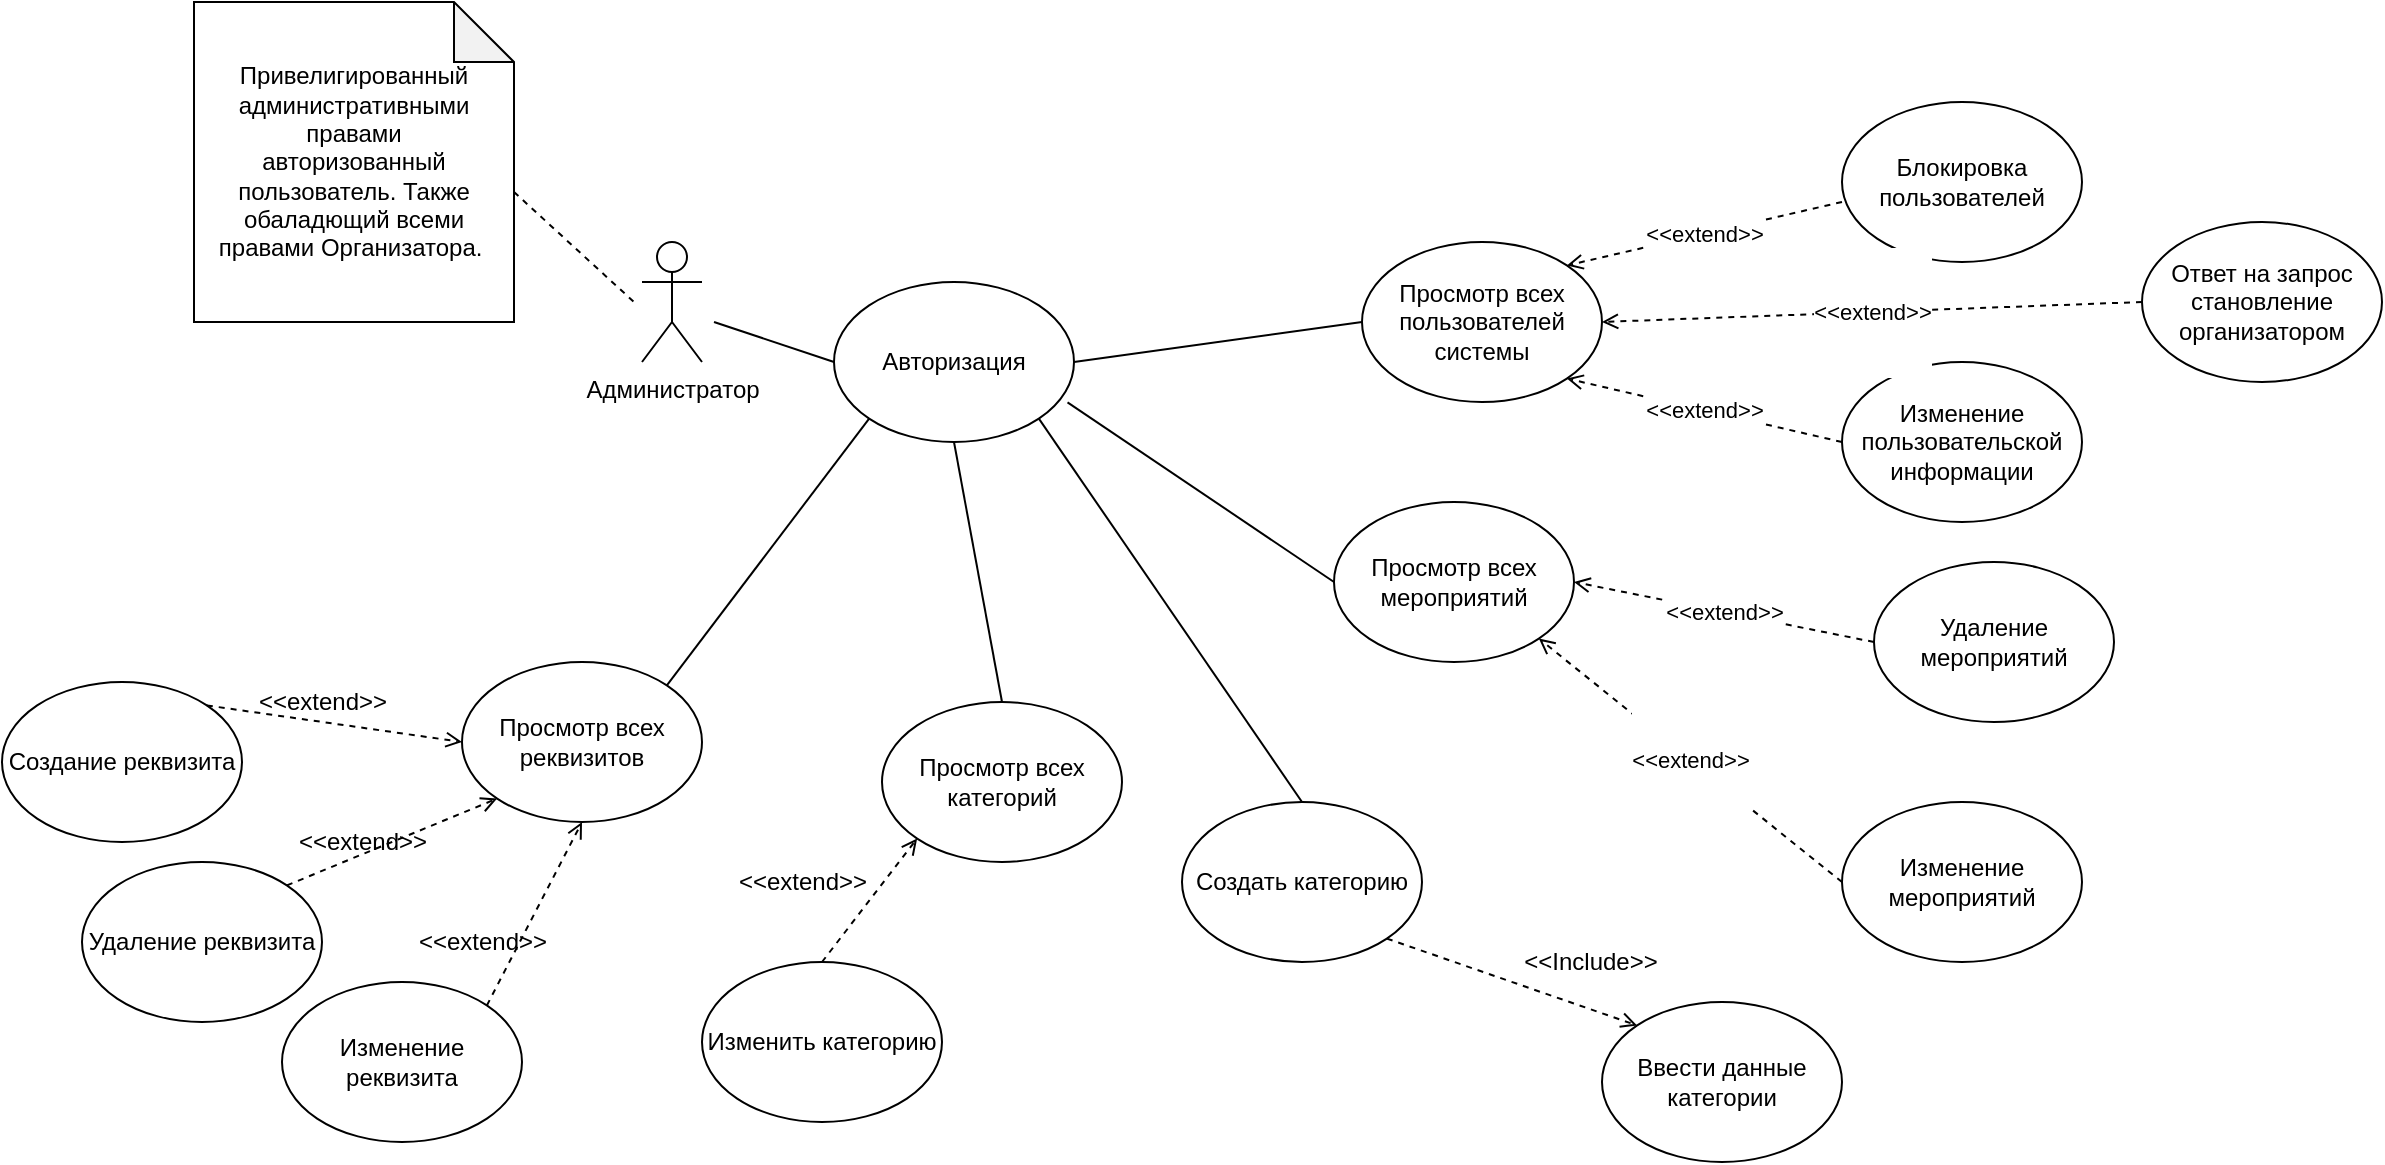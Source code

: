 <mxfile version="16.5.1" type="device"><diagram id="DhA1WRztJYwFJPUeFuZ9" name="Страница 1"><mxGraphModel dx="2307" dy="1442" grid="1" gridSize="10" guides="1" tooltips="1" connect="1" arrows="1" fold="1" page="1" pageScale="1" pageWidth="827" pageHeight="1169" math="0" shadow="0"><root><mxCell id="0"/><mxCell id="1" parent="0"/><mxCell id="yzEr7uHE7Dv5dXW_3EsN-5" value="Администратор&lt;br&gt;" style="shape=umlActor;verticalLabelPosition=bottom;verticalAlign=top;html=1;outlineConnect=0;" parent="1" vertex="1"><mxGeometry x="784" y="640" width="30" height="60" as="geometry"/></mxCell><mxCell id="yzEr7uHE7Dv5dXW_3EsN-54" style="edgeStyle=none;rounded=0;orthogonalLoop=1;jettySize=auto;html=1;exitX=0;exitY=0.5;exitDx=0;exitDy=0;endArrow=none;endFill=0;entryX=1;entryY=0.5;entryDx=0;entryDy=0;" parent="1" source="yzEr7uHE7Dv5dXW_3EsN-32" target="xz-Zv-bSY5cq7e8neL6V-1" edge="1"><mxGeometry relative="1" as="geometry"><mxPoint x="994" y="710" as="targetPoint"/></mxGeometry></mxCell><mxCell id="yzEr7uHE7Dv5dXW_3EsN-32" value="Просмотр всех пользователей системы" style="ellipse;whiteSpace=wrap;html=1;" parent="1" vertex="1"><mxGeometry x="1144" y="640" width="120" height="80" as="geometry"/></mxCell><mxCell id="yzEr7uHE7Dv5dXW_3EsN-48" value="&#10;&#10;&lt;span style=&quot;color: rgb(0, 0, 0); font-family: helvetica; font-size: 11px; font-style: normal; font-weight: 400; letter-spacing: normal; text-align: center; text-indent: 0px; text-transform: none; word-spacing: 0px; background-color: rgb(255, 255, 255); display: inline; float: none;&quot;&gt;&amp;lt;&amp;lt;extend&amp;gt;&amp;gt;&lt;/span&gt;&#10;&#10;" style="edgeStyle=none;rounded=0;orthogonalLoop=1;jettySize=auto;html=1;exitX=0;exitY=0.5;exitDx=0;exitDy=0;entryX=1;entryY=0;entryDx=0;entryDy=0;dashed=1;endArrow=open;endFill=0;" parent="1" target="yzEr7uHE7Dv5dXW_3EsN-32" edge="1"><mxGeometry relative="1" as="geometry"><mxPoint x="1384" y="620" as="sourcePoint"/></mxGeometry></mxCell><mxCell id="yzEr7uHE7Dv5dXW_3EsN-33" value="Блокировка пользователей" style="ellipse;whiteSpace=wrap;html=1;" parent="1" vertex="1"><mxGeometry x="1384" y="570" width="120" height="80" as="geometry"/></mxCell><mxCell id="yzEr7uHE7Dv5dXW_3EsN-50" value="&#10;&#10;&lt;span style=&quot;color: rgb(0, 0, 0); font-family: helvetica; font-size: 11px; font-style: normal; font-weight: 400; letter-spacing: normal; text-align: center; text-indent: 0px; text-transform: none; word-spacing: 0px; background-color: rgb(255, 255, 255); display: inline; float: none;&quot;&gt;&amp;lt;&amp;lt;extend&amp;gt;&amp;gt;&lt;/span&gt;&#10;&#10;" style="edgeStyle=none;rounded=0;orthogonalLoop=1;jettySize=auto;html=1;exitX=0;exitY=0.5;exitDx=0;exitDy=0;entryX=1;entryY=0.5;entryDx=0;entryDy=0;dashed=1;endArrow=open;endFill=0;" parent="1" source="yzEr7uHE7Dv5dXW_3EsN-34" target="yzEr7uHE7Dv5dXW_3EsN-35" edge="1"><mxGeometry relative="1" as="geometry"/></mxCell><mxCell id="yzEr7uHE7Dv5dXW_3EsN-34" value="Удаление мероприятий" style="ellipse;whiteSpace=wrap;html=1;" parent="1" vertex="1"><mxGeometry x="1400" y="800" width="120" height="80" as="geometry"/></mxCell><mxCell id="yzEr7uHE7Dv5dXW_3EsN-55" style="edgeStyle=none;rounded=0;orthogonalLoop=1;jettySize=auto;html=1;exitX=0;exitY=0.5;exitDx=0;exitDy=0;endArrow=none;endFill=0;entryX=0.973;entryY=0.752;entryDx=0;entryDy=0;entryPerimeter=0;" parent="1" source="yzEr7uHE7Dv5dXW_3EsN-35" target="xz-Zv-bSY5cq7e8neL6V-1" edge="1"><mxGeometry relative="1" as="geometry"><mxPoint x="994" y="780" as="targetPoint"/></mxGeometry></mxCell><mxCell id="yzEr7uHE7Dv5dXW_3EsN-35" value="Просмотр всех мероприятий" style="ellipse;whiteSpace=wrap;html=1;" parent="1" vertex="1"><mxGeometry x="1130" y="770" width="120" height="80" as="geometry"/></mxCell><mxCell id="yzEr7uHE7Dv5dXW_3EsN-51" value="&#10;&#10;&lt;span style=&quot;color: rgb(0, 0, 0); font-family: helvetica; font-size: 11px; font-style: normal; font-weight: 400; letter-spacing: normal; text-align: center; text-indent: 0px; text-transform: none; word-spacing: 0px; background-color: rgb(255, 255, 255); display: inline; float: none;&quot;&gt;&amp;lt;&amp;lt;extend&amp;gt;&amp;gt;&lt;/span&gt;&#10;&#10;" style="edgeStyle=none;rounded=0;orthogonalLoop=1;jettySize=auto;html=1;exitX=0;exitY=0.5;exitDx=0;exitDy=0;entryX=1;entryY=1;entryDx=0;entryDy=0;dashed=1;endArrow=open;endFill=0;" parent="1" source="yzEr7uHE7Dv5dXW_3EsN-36" target="yzEr7uHE7Dv5dXW_3EsN-35" edge="1"><mxGeometry relative="1" as="geometry"/></mxCell><mxCell id="yzEr7uHE7Dv5dXW_3EsN-36" value="Изменение мероприятий" style="ellipse;whiteSpace=wrap;html=1;" parent="1" vertex="1"><mxGeometry x="1384" y="920" width="120" height="80" as="geometry"/></mxCell><mxCell id="yzEr7uHE7Dv5dXW_3EsN-49" value="&#10;&#10;&lt;span style=&quot;color: rgb(0, 0, 0); font-family: helvetica; font-size: 11px; font-style: normal; font-weight: 400; letter-spacing: normal; text-align: center; text-indent: 0px; text-transform: none; word-spacing: 0px; background-color: rgb(255, 255, 255); display: inline; float: none;&quot;&gt;&amp;lt;&amp;lt;extend&amp;gt;&amp;gt;&lt;/span&gt;&#10;&#10;" style="edgeStyle=none;rounded=0;orthogonalLoop=1;jettySize=auto;html=1;exitX=0;exitY=0.5;exitDx=0;exitDy=0;entryX=1;entryY=1;entryDx=0;entryDy=0;dashed=1;endArrow=open;endFill=0;" parent="1" source="yzEr7uHE7Dv5dXW_3EsN-37" target="yzEr7uHE7Dv5dXW_3EsN-32" edge="1"><mxGeometry relative="1" as="geometry"/></mxCell><mxCell id="yzEr7uHE7Dv5dXW_3EsN-37" value="Изменение&lt;br&gt;пользовательской&lt;br&gt;информации" style="ellipse;whiteSpace=wrap;html=1;" parent="1" vertex="1"><mxGeometry x="1384" y="700" width="120" height="80" as="geometry"/></mxCell><mxCell id="yzEr7uHE7Dv5dXW_3EsN-67" style="edgeStyle=none;rounded=0;orthogonalLoop=1;jettySize=auto;html=1;exitX=0;exitY=0;exitDx=160;exitDy=95;exitPerimeter=0;dashed=1;endArrow=none;endFill=0;" parent="1" source="yzEr7uHE7Dv5dXW_3EsN-62" edge="1"><mxGeometry relative="1" as="geometry"><mxPoint x="780" y="670" as="targetPoint"/></mxGeometry></mxCell><mxCell id="yzEr7uHE7Dv5dXW_3EsN-62" value="Привелигированный административными правами&lt;br&gt;авторизованный пользователь. Также обаладющий всеми правами Организатора.&amp;nbsp;" style="shape=note;whiteSpace=wrap;html=1;backgroundOutline=1;darkOpacity=0.05;" parent="1" vertex="1"><mxGeometry x="560" y="520" width="160" height="160" as="geometry"/></mxCell><mxCell id="8zyFYtJ7-peoo80VrIr7-6" value="Просмотр всех категорий" style="ellipse;whiteSpace=wrap;html=1;" parent="1" vertex="1"><mxGeometry x="904" y="870" width="120" height="80" as="geometry"/></mxCell><mxCell id="8zyFYtJ7-peoo80VrIr7-12" style="edgeStyle=none;rounded=0;orthogonalLoop=1;jettySize=auto;html=1;exitX=0.5;exitY=0;exitDx=0;exitDy=0;entryX=0;entryY=1;entryDx=0;entryDy=0;dashed=1;endArrow=open;endFill=0;" parent="1" source="8zyFYtJ7-peoo80VrIr7-7" target="8zyFYtJ7-peoo80VrIr7-6" edge="1"><mxGeometry relative="1" as="geometry"/></mxCell><mxCell id="8zyFYtJ7-peoo80VrIr7-7" value="Изменить категорию" style="ellipse;whiteSpace=wrap;html=1;" parent="1" vertex="1"><mxGeometry x="814" y="1000" width="120" height="80" as="geometry"/></mxCell><mxCell id="8zyFYtJ7-peoo80VrIr7-14" style="edgeStyle=none;rounded=0;orthogonalLoop=1;jettySize=auto;html=1;exitX=1;exitY=1;exitDx=0;exitDy=0;entryX=0;entryY=0;entryDx=0;entryDy=0;dashed=1;endArrow=open;endFill=0;" parent="1" source="8zyFYtJ7-peoo80VrIr7-8" target="8zyFYtJ7-peoo80VrIr7-9" edge="1"><mxGeometry relative="1" as="geometry"/></mxCell><mxCell id="8zyFYtJ7-peoo80VrIr7-8" value="Создать категорию" style="ellipse;whiteSpace=wrap;html=1;" parent="1" vertex="1"><mxGeometry x="1054" y="920" width="120" height="80" as="geometry"/></mxCell><mxCell id="8zyFYtJ7-peoo80VrIr7-9" value="Ввести данные категории" style="ellipse;whiteSpace=wrap;html=1;" parent="1" vertex="1"><mxGeometry x="1264" y="1020" width="120" height="80" as="geometry"/></mxCell><mxCell id="8zyFYtJ7-peoo80VrIr7-10" style="edgeStyle=none;rounded=0;orthogonalLoop=1;jettySize=auto;html=1;exitX=0.5;exitY=0;exitDx=0;exitDy=0;endArrow=none;endFill=0;entryX=0.5;entryY=1;entryDx=0;entryDy=0;" parent="1" source="8zyFYtJ7-peoo80VrIr7-6" target="xz-Zv-bSY5cq7e8neL6V-1" edge="1"><mxGeometry relative="1" as="geometry"><mxPoint x="954" y="770" as="targetPoint"/><mxPoint x="1154" y="890" as="sourcePoint"/></mxGeometry></mxCell><mxCell id="8zyFYtJ7-peoo80VrIr7-11" style="edgeStyle=none;rounded=0;orthogonalLoop=1;jettySize=auto;html=1;exitX=0.5;exitY=0;exitDx=0;exitDy=0;endArrow=none;endFill=0;entryX=1;entryY=1;entryDx=0;entryDy=0;" parent="1" source="8zyFYtJ7-peoo80VrIr7-8" target="xz-Zv-bSY5cq7e8neL6V-1" edge="1"><mxGeometry relative="1" as="geometry"><mxPoint x="964" y="770" as="targetPoint"/><mxPoint x="974" y="880" as="sourcePoint"/></mxGeometry></mxCell><mxCell id="8zyFYtJ7-peoo80VrIr7-13" value="&amp;lt;&amp;lt;extend&amp;gt;&amp;gt;" style="text;html=1;align=center;verticalAlign=middle;resizable=0;points=[];autosize=1;strokeColor=none;fillColor=none;" parent="1" vertex="1"><mxGeometry x="824" y="950" width="80" height="20" as="geometry"/></mxCell><mxCell id="8zyFYtJ7-peoo80VrIr7-15" value="&amp;lt;&amp;lt;Include&amp;gt;&amp;gt;" style="text;html=1;align=center;verticalAlign=middle;resizable=0;points=[];autosize=1;strokeColor=none;fillColor=none;" parent="1" vertex="1"><mxGeometry x="1218" y="990" width="80" height="20" as="geometry"/></mxCell><mxCell id="unitZicX8_-CSbb3zrH4-26" value="Просмотр всех реквизитов" style="ellipse;whiteSpace=wrap;html=1;" parent="1" vertex="1"><mxGeometry x="694" y="850" width="120" height="80" as="geometry"/></mxCell><mxCell id="unitZicX8_-CSbb3zrH4-28" style="edgeStyle=none;rounded=0;orthogonalLoop=1;jettySize=auto;html=1;exitX=1;exitY=0;exitDx=0;exitDy=0;endArrow=none;endFill=0;entryX=0;entryY=1;entryDx=0;entryDy=0;" parent="1" source="unitZicX8_-CSbb3zrH4-26" target="xz-Zv-bSY5cq7e8neL6V-1" edge="1"><mxGeometry relative="1" as="geometry"><mxPoint x="924" y="740" as="targetPoint"/><mxPoint x="974.0" y="880.0" as="sourcePoint"/></mxGeometry></mxCell><mxCell id="unitZicX8_-CSbb3zrH4-29" value="Создание реквизита" style="ellipse;whiteSpace=wrap;html=1;" parent="1" vertex="1"><mxGeometry x="464" y="860" width="120" height="80" as="geometry"/></mxCell><mxCell id="unitZicX8_-CSbb3zrH4-31" style="edgeStyle=none;rounded=0;orthogonalLoop=1;jettySize=auto;html=1;exitX=1;exitY=0;exitDx=0;exitDy=0;entryX=0;entryY=0.5;entryDx=0;entryDy=0;dashed=1;endArrow=open;endFill=0;" parent="1" source="unitZicX8_-CSbb3zrH4-29" target="unitZicX8_-CSbb3zrH4-26" edge="1"><mxGeometry relative="1" as="geometry"><mxPoint x="884.0" y="1010.0" as="sourcePoint"/><mxPoint x="931.574" y="948.284" as="targetPoint"/></mxGeometry></mxCell><mxCell id="unitZicX8_-CSbb3zrH4-32" value="Удаление реквизита" style="ellipse;whiteSpace=wrap;html=1;" parent="1" vertex="1"><mxGeometry x="504" y="950" width="120" height="80" as="geometry"/></mxCell><mxCell id="unitZicX8_-CSbb3zrH4-33" value="Изменение реквизита" style="ellipse;whiteSpace=wrap;html=1;" parent="1" vertex="1"><mxGeometry x="604" y="1010" width="120" height="80" as="geometry"/></mxCell><mxCell id="unitZicX8_-CSbb3zrH4-36" style="edgeStyle=none;rounded=0;orthogonalLoop=1;jettySize=auto;html=1;exitX=1;exitY=0;exitDx=0;exitDy=0;entryX=0;entryY=1;entryDx=0;entryDy=0;dashed=1;endArrow=open;endFill=0;" parent="1" source="unitZicX8_-CSbb3zrH4-32" target="unitZicX8_-CSbb3zrH4-26" edge="1"><mxGeometry relative="1" as="geometry"><mxPoint x="576.426" y="881.716" as="sourcePoint"/><mxPoint x="704.0" y="900.0" as="targetPoint"/></mxGeometry></mxCell><mxCell id="unitZicX8_-CSbb3zrH4-37" style="edgeStyle=none;rounded=0;orthogonalLoop=1;jettySize=auto;html=1;exitX=1;exitY=0;exitDx=0;exitDy=0;entryX=0.5;entryY=1;entryDx=0;entryDy=0;dashed=1;endArrow=open;endFill=0;" parent="1" source="unitZicX8_-CSbb3zrH4-33" target="unitZicX8_-CSbb3zrH4-26" edge="1"><mxGeometry relative="1" as="geometry"><mxPoint x="616.426" y="971.716" as="sourcePoint"/><mxPoint x="721.574" y="928.284" as="targetPoint"/></mxGeometry></mxCell><mxCell id="unitZicX8_-CSbb3zrH4-38" value="&amp;lt;&amp;lt;extend&amp;gt;&amp;gt;" style="text;html=1;align=center;verticalAlign=middle;resizable=0;points=[];autosize=1;strokeColor=none;fillColor=none;" parent="1" vertex="1"><mxGeometry x="584" y="860" width="80" height="20" as="geometry"/></mxCell><mxCell id="unitZicX8_-CSbb3zrH4-39" value="&amp;lt;&amp;lt;extend&amp;gt;&amp;gt;" style="text;html=1;align=center;verticalAlign=middle;resizable=0;points=[];autosize=1;strokeColor=none;fillColor=none;" parent="1" vertex="1"><mxGeometry x="604" y="930" width="80" height="20" as="geometry"/></mxCell><mxCell id="unitZicX8_-CSbb3zrH4-40" value="&amp;lt;&amp;lt;extend&amp;gt;&amp;gt;" style="text;html=1;align=center;verticalAlign=middle;resizable=0;points=[];autosize=1;strokeColor=none;fillColor=none;" parent="1" vertex="1"><mxGeometry x="664" y="980" width="80" height="20" as="geometry"/></mxCell><mxCell id="unitZicX8_-CSbb3zrH4-41" value="&#10;&#10;&lt;span style=&quot;color: rgb(0, 0, 0); font-family: helvetica; font-size: 11px; font-style: normal; font-weight: 400; letter-spacing: normal; text-align: center; text-indent: 0px; text-transform: none; word-spacing: 0px; background-color: rgb(255, 255, 255); display: inline; float: none;&quot;&gt;&amp;lt;&amp;lt;extend&amp;gt;&amp;gt;&lt;/span&gt;&#10;&#10;" style="edgeStyle=none;rounded=0;orthogonalLoop=1;jettySize=auto;html=1;entryX=1;entryY=0.5;entryDx=0;entryDy=0;dashed=1;endArrow=open;endFill=0;" parent="1" target="yzEr7uHE7Dv5dXW_3EsN-32" edge="1"><mxGeometry relative="1" as="geometry"><mxPoint x="1534" y="670" as="sourcePoint"/><mxPoint x="1256.426" y="661.716" as="targetPoint"/></mxGeometry></mxCell><mxCell id="unitZicX8_-CSbb3zrH4-42" value="Ответ на запрос становление организатором" style="ellipse;whiteSpace=wrap;html=1;" parent="1" vertex="1"><mxGeometry x="1534" y="630" width="120" height="80" as="geometry"/></mxCell><mxCell id="xz-Zv-bSY5cq7e8neL6V-6" style="edgeStyle=none;rounded=0;orthogonalLoop=1;jettySize=auto;html=1;exitX=0;exitY=0.5;exitDx=0;exitDy=0;endArrow=none;endFill=0;" parent="1" source="xz-Zv-bSY5cq7e8neL6V-1" edge="1"><mxGeometry relative="1" as="geometry"><mxPoint x="820" y="680" as="targetPoint"/></mxGeometry></mxCell><mxCell id="xz-Zv-bSY5cq7e8neL6V-1" value="Авторизация" style="ellipse;whiteSpace=wrap;html=1;" parent="1" vertex="1"><mxGeometry x="880" y="660" width="120" height="80" as="geometry"/></mxCell></root></mxGraphModel></diagram></mxfile>